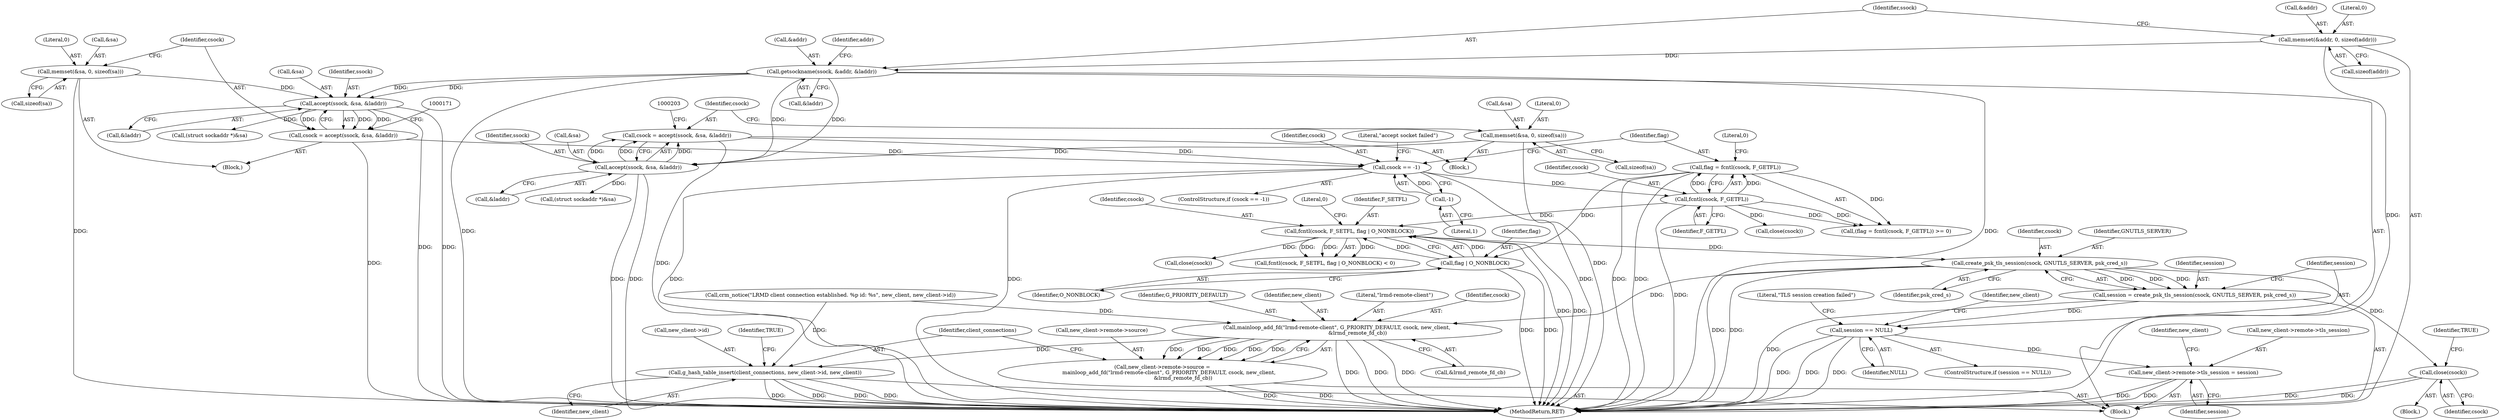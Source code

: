 digraph "0_pacemaker_5ec24a2642bd0854b884d1a9b51d12371373b410_0@API" {
"1000256" [label="(Call,create_psk_tls_session(csock, GNUTLS_SERVER, psk_cred_s))"];
"1000232" [label="(Call,fcntl(csock, F_SETFL, flag | O_NONBLOCK))"];
"1000225" [label="(Call,fcntl(csock, F_GETFL))"];
"1000212" [label="(Call,csock == -1)"];
"1000193" [label="(Call,csock = accept(ssock, &sa, &laddr))"];
"1000195" [label="(Call,accept(ssock, &sa, &laddr))"];
"1000136" [label="(Call,getsockname(ssock, &addr, &laddr))"];
"1000130" [label="(Call,memset(&addr, 0, sizeof(addr)))"];
"1000187" [label="(Call,memset(&sa, 0, sizeof(sa)))"];
"1000161" [label="(Call,csock = accept(ssock, &sa, &laddr))"];
"1000163" [label="(Call,accept(ssock, &sa, &laddr))"];
"1000155" [label="(Call,memset(&sa, 0, sizeof(sa)))"];
"1000214" [label="(Call,-1)"];
"1000235" [label="(Call,flag | O_NONBLOCK)"];
"1000223" [label="(Call,flag = fcntl(csock, F_GETFL))"];
"1000254" [label="(Call,session = create_psk_tls_session(csock, GNUTLS_SERVER, psk_cred_s))"];
"1000261" [label="(Call,session == NULL)"];
"1000290" [label="(Call,new_client->remote->tls_session = session)"];
"1000267" [label="(Call,close(csock))"];
"1000324" [label="(Call,mainloop_add_fd(\"lrmd-remote-client\", G_PRIORITY_DEFAULT, csock, new_client,\n                         &lrmd_remote_fd_cb))"];
"1000318" [label="(Call,new_client->remote->source =\n        mainloop_add_fd(\"lrmd-remote-client\", G_PRIORITY_DEFAULT, csock, new_client,\n                         &lrmd_remote_fd_cb))"];
"1000331" [label="(Call,g_hash_table_insert(client_connections, new_client->id, new_client))"];
"1000167" [label="(Call,&laddr)"];
"1000213" [label="(Identifier,csock)"];
"1000223" [label="(Call,flag = fcntl(csock, F_GETFL))"];
"1000137" [label="(Identifier,ssock)"];
"1000159" [label="(Call,sizeof(sa))"];
"1000296" [label="(Identifier,session)"];
"1000191" [label="(Call,sizeof(sa))"];
"1000156" [label="(Call,&sa)"];
"1000324" [label="(Call,mainloop_add_fd(\"lrmd-remote-client\", G_PRIORITY_DEFAULT, csock, new_client,\n                         &lrmd_remote_fd_cb))"];
"1000140" [label="(Call,&laddr)"];
"1000130" [label="(Call,memset(&addr, 0, sizeof(addr)))"];
"1000162" [label="(Identifier,csock)"];
"1000318" [label="(Call,new_client->remote->source =\n        mainloop_add_fd(\"lrmd-remote-client\", G_PRIORITY_DEFAULT, csock, new_client,\n                         &lrmd_remote_fd_cb))"];
"1000272" [label="(Identifier,new_client)"];
"1000187" [label="(Call,memset(&sa, 0, sizeof(sa)))"];
"1000196" [label="(Identifier,ssock)"];
"1000319" [label="(Call,new_client->remote->source)"];
"1000212" [label="(Call,csock == -1)"];
"1000211" [label="(ControlStructure,if (csock == -1))"];
"1000268" [label="(Identifier,csock)"];
"1000263" [label="(Identifier,NULL)"];
"1000193" [label="(Call,csock = accept(ssock, &sa, &laddr))"];
"1000199" [label="(Call,&laddr)"];
"1000226" [label="(Identifier,csock)"];
"1000131" [label="(Call,&addr)"];
"1000242" [label="(Call,close(csock))"];
"1000325" [label="(Literal,\"lrmd-remote-client\")"];
"1000194" [label="(Identifier,csock)"];
"1000163" [label="(Call,accept(ssock, &sa, &laddr))"];
"1000190" [label="(Literal,0)"];
"1000231" [label="(Call,fcntl(csock, F_SETFL, flag | O_NONBLOCK) < 0)"];
"1000134" [label="(Call,sizeof(addr))"];
"1000259" [label="(Identifier,psk_cred_s)"];
"1000339" [label="(MethodReturn,RET)"];
"1000234" [label="(Identifier,F_SETFL)"];
"1000250" [label="(Call,close(csock))"];
"1000299" [label="(Identifier,new_client)"];
"1000202" [label="(Call,(struct sockaddr *)&sa)"];
"1000225" [label="(Call,fcntl(csock, F_GETFL))"];
"1000215" [label="(Literal,1)"];
"1000236" [label="(Identifier,flag)"];
"1000148" [label="(Block,)"];
"1000232" [label="(Call,fcntl(csock, F_SETFL, flag | O_NONBLOCK))"];
"1000270" [label="(Identifier,TRUE)"];
"1000138" [label="(Call,&addr)"];
"1000266" [label="(Literal,\"TLS session creation failed\")"];
"1000267" [label="(Call,close(csock))"];
"1000261" [label="(Call,session == NULL)"];
"1000145" [label="(Identifier,addr)"];
"1000233" [label="(Identifier,csock)"];
"1000103" [label="(Block,)"];
"1000237" [label="(Identifier,O_NONBLOCK)"];
"1000262" [label="(Identifier,session)"];
"1000336" [label="(Identifier,new_client)"];
"1000257" [label="(Identifier,csock)"];
"1000136" [label="(Call,getsockname(ssock, &addr, &laddr))"];
"1000333" [label="(Call,new_client->id)"];
"1000327" [label="(Identifier,csock)"];
"1000133" [label="(Literal,0)"];
"1000238" [label="(Literal,0)"];
"1000170" [label="(Call,(struct sockaddr *)&sa)"];
"1000290" [label="(Call,new_client->remote->tls_session = session)"];
"1000164" [label="(Identifier,ssock)"];
"1000264" [label="(Block,)"];
"1000180" [label="(Block,)"];
"1000254" [label="(Call,session = create_psk_tls_session(csock, GNUTLS_SERVER, psk_cred_s))"];
"1000161" [label="(Call,csock = accept(ssock, &sa, &laddr))"];
"1000235" [label="(Call,flag | O_NONBLOCK)"];
"1000256" [label="(Call,create_psk_tls_session(csock, GNUTLS_SERVER, psk_cred_s))"];
"1000155" [label="(Call,memset(&sa, 0, sizeof(sa)))"];
"1000332" [label="(Identifier,client_connections)"];
"1000214" [label="(Call,-1)"];
"1000326" [label="(Identifier,G_PRIORITY_DEFAULT)"];
"1000224" [label="(Identifier,flag)"];
"1000255" [label="(Identifier,session)"];
"1000195" [label="(Call,accept(ssock, &sa, &laddr))"];
"1000165" [label="(Call,&sa)"];
"1000329" [label="(Call,&lrmd_remote_fd_cb)"];
"1000188" [label="(Call,&sa)"];
"1000222" [label="(Call,(flag = fcntl(csock, F_GETFL)) >= 0)"];
"1000158" [label="(Literal,0)"];
"1000328" [label="(Identifier,new_client)"];
"1000218" [label="(Literal,\"accept socket failed\")"];
"1000228" [label="(Literal,0)"];
"1000338" [label="(Identifier,TRUE)"];
"1000258" [label="(Identifier,GNUTLS_SERVER)"];
"1000331" [label="(Call,g_hash_table_insert(client_connections, new_client->id, new_client))"];
"1000291" [label="(Call,new_client->remote->tls_session)"];
"1000312" [label="(Call,crm_notice(\"LRMD client connection established. %p id: %s\", new_client, new_client->id))"];
"1000260" [label="(ControlStructure,if (session == NULL))"];
"1000197" [label="(Call,&sa)"];
"1000227" [label="(Identifier,F_GETFL)"];
"1000256" -> "1000254"  [label="AST: "];
"1000256" -> "1000259"  [label="CFG: "];
"1000257" -> "1000256"  [label="AST: "];
"1000258" -> "1000256"  [label="AST: "];
"1000259" -> "1000256"  [label="AST: "];
"1000254" -> "1000256"  [label="CFG: "];
"1000256" -> "1000339"  [label="DDG: "];
"1000256" -> "1000339"  [label="DDG: "];
"1000256" -> "1000254"  [label="DDG: "];
"1000256" -> "1000254"  [label="DDG: "];
"1000256" -> "1000254"  [label="DDG: "];
"1000232" -> "1000256"  [label="DDG: "];
"1000256" -> "1000267"  [label="DDG: "];
"1000256" -> "1000324"  [label="DDG: "];
"1000232" -> "1000231"  [label="AST: "];
"1000232" -> "1000235"  [label="CFG: "];
"1000233" -> "1000232"  [label="AST: "];
"1000234" -> "1000232"  [label="AST: "];
"1000235" -> "1000232"  [label="AST: "];
"1000238" -> "1000232"  [label="CFG: "];
"1000232" -> "1000339"  [label="DDG: "];
"1000232" -> "1000339"  [label="DDG: "];
"1000232" -> "1000231"  [label="DDG: "];
"1000232" -> "1000231"  [label="DDG: "];
"1000232" -> "1000231"  [label="DDG: "];
"1000225" -> "1000232"  [label="DDG: "];
"1000235" -> "1000232"  [label="DDG: "];
"1000235" -> "1000232"  [label="DDG: "];
"1000232" -> "1000242"  [label="DDG: "];
"1000225" -> "1000223"  [label="AST: "];
"1000225" -> "1000227"  [label="CFG: "];
"1000226" -> "1000225"  [label="AST: "];
"1000227" -> "1000225"  [label="AST: "];
"1000223" -> "1000225"  [label="CFG: "];
"1000225" -> "1000339"  [label="DDG: "];
"1000225" -> "1000222"  [label="DDG: "];
"1000225" -> "1000222"  [label="DDG: "];
"1000225" -> "1000223"  [label="DDG: "];
"1000225" -> "1000223"  [label="DDG: "];
"1000212" -> "1000225"  [label="DDG: "];
"1000225" -> "1000250"  [label="DDG: "];
"1000212" -> "1000211"  [label="AST: "];
"1000212" -> "1000214"  [label="CFG: "];
"1000213" -> "1000212"  [label="AST: "];
"1000214" -> "1000212"  [label="AST: "];
"1000218" -> "1000212"  [label="CFG: "];
"1000224" -> "1000212"  [label="CFG: "];
"1000212" -> "1000339"  [label="DDG: "];
"1000212" -> "1000339"  [label="DDG: "];
"1000212" -> "1000339"  [label="DDG: "];
"1000193" -> "1000212"  [label="DDG: "];
"1000161" -> "1000212"  [label="DDG: "];
"1000214" -> "1000212"  [label="DDG: "];
"1000193" -> "1000180"  [label="AST: "];
"1000193" -> "1000195"  [label="CFG: "];
"1000194" -> "1000193"  [label="AST: "];
"1000195" -> "1000193"  [label="AST: "];
"1000203" -> "1000193"  [label="CFG: "];
"1000193" -> "1000339"  [label="DDG: "];
"1000195" -> "1000193"  [label="DDG: "];
"1000195" -> "1000193"  [label="DDG: "];
"1000195" -> "1000193"  [label="DDG: "];
"1000195" -> "1000199"  [label="CFG: "];
"1000196" -> "1000195"  [label="AST: "];
"1000197" -> "1000195"  [label="AST: "];
"1000199" -> "1000195"  [label="AST: "];
"1000195" -> "1000339"  [label="DDG: "];
"1000195" -> "1000339"  [label="DDG: "];
"1000136" -> "1000195"  [label="DDG: "];
"1000136" -> "1000195"  [label="DDG: "];
"1000187" -> "1000195"  [label="DDG: "];
"1000195" -> "1000202"  [label="DDG: "];
"1000136" -> "1000103"  [label="AST: "];
"1000136" -> "1000140"  [label="CFG: "];
"1000137" -> "1000136"  [label="AST: "];
"1000138" -> "1000136"  [label="AST: "];
"1000140" -> "1000136"  [label="AST: "];
"1000145" -> "1000136"  [label="CFG: "];
"1000136" -> "1000339"  [label="DDG: "];
"1000136" -> "1000339"  [label="DDG: "];
"1000130" -> "1000136"  [label="DDG: "];
"1000136" -> "1000163"  [label="DDG: "];
"1000136" -> "1000163"  [label="DDG: "];
"1000130" -> "1000103"  [label="AST: "];
"1000130" -> "1000134"  [label="CFG: "];
"1000131" -> "1000130"  [label="AST: "];
"1000133" -> "1000130"  [label="AST: "];
"1000134" -> "1000130"  [label="AST: "];
"1000137" -> "1000130"  [label="CFG: "];
"1000130" -> "1000339"  [label="DDG: "];
"1000187" -> "1000180"  [label="AST: "];
"1000187" -> "1000191"  [label="CFG: "];
"1000188" -> "1000187"  [label="AST: "];
"1000190" -> "1000187"  [label="AST: "];
"1000191" -> "1000187"  [label="AST: "];
"1000194" -> "1000187"  [label="CFG: "];
"1000187" -> "1000339"  [label="DDG: "];
"1000161" -> "1000148"  [label="AST: "];
"1000161" -> "1000163"  [label="CFG: "];
"1000162" -> "1000161"  [label="AST: "];
"1000163" -> "1000161"  [label="AST: "];
"1000171" -> "1000161"  [label="CFG: "];
"1000161" -> "1000339"  [label="DDG: "];
"1000163" -> "1000161"  [label="DDG: "];
"1000163" -> "1000161"  [label="DDG: "];
"1000163" -> "1000161"  [label="DDG: "];
"1000163" -> "1000167"  [label="CFG: "];
"1000164" -> "1000163"  [label="AST: "];
"1000165" -> "1000163"  [label="AST: "];
"1000167" -> "1000163"  [label="AST: "];
"1000163" -> "1000339"  [label="DDG: "];
"1000163" -> "1000339"  [label="DDG: "];
"1000155" -> "1000163"  [label="DDG: "];
"1000163" -> "1000170"  [label="DDG: "];
"1000155" -> "1000148"  [label="AST: "];
"1000155" -> "1000159"  [label="CFG: "];
"1000156" -> "1000155"  [label="AST: "];
"1000158" -> "1000155"  [label="AST: "];
"1000159" -> "1000155"  [label="AST: "];
"1000162" -> "1000155"  [label="CFG: "];
"1000155" -> "1000339"  [label="DDG: "];
"1000214" -> "1000215"  [label="CFG: "];
"1000215" -> "1000214"  [label="AST: "];
"1000235" -> "1000237"  [label="CFG: "];
"1000236" -> "1000235"  [label="AST: "];
"1000237" -> "1000235"  [label="AST: "];
"1000235" -> "1000339"  [label="DDG: "];
"1000235" -> "1000339"  [label="DDG: "];
"1000223" -> "1000235"  [label="DDG: "];
"1000223" -> "1000222"  [label="AST: "];
"1000224" -> "1000223"  [label="AST: "];
"1000228" -> "1000223"  [label="CFG: "];
"1000223" -> "1000339"  [label="DDG: "];
"1000223" -> "1000339"  [label="DDG: "];
"1000223" -> "1000222"  [label="DDG: "];
"1000254" -> "1000103"  [label="AST: "];
"1000255" -> "1000254"  [label="AST: "];
"1000262" -> "1000254"  [label="CFG: "];
"1000254" -> "1000339"  [label="DDG: "];
"1000254" -> "1000261"  [label="DDG: "];
"1000261" -> "1000260"  [label="AST: "];
"1000261" -> "1000263"  [label="CFG: "];
"1000262" -> "1000261"  [label="AST: "];
"1000263" -> "1000261"  [label="AST: "];
"1000266" -> "1000261"  [label="CFG: "];
"1000272" -> "1000261"  [label="CFG: "];
"1000261" -> "1000339"  [label="DDG: "];
"1000261" -> "1000339"  [label="DDG: "];
"1000261" -> "1000339"  [label="DDG: "];
"1000261" -> "1000290"  [label="DDG: "];
"1000290" -> "1000103"  [label="AST: "];
"1000290" -> "1000296"  [label="CFG: "];
"1000291" -> "1000290"  [label="AST: "];
"1000296" -> "1000290"  [label="AST: "];
"1000299" -> "1000290"  [label="CFG: "];
"1000290" -> "1000339"  [label="DDG: "];
"1000290" -> "1000339"  [label="DDG: "];
"1000267" -> "1000264"  [label="AST: "];
"1000267" -> "1000268"  [label="CFG: "];
"1000268" -> "1000267"  [label="AST: "];
"1000270" -> "1000267"  [label="CFG: "];
"1000267" -> "1000339"  [label="DDG: "];
"1000267" -> "1000339"  [label="DDG: "];
"1000324" -> "1000318"  [label="AST: "];
"1000324" -> "1000329"  [label="CFG: "];
"1000325" -> "1000324"  [label="AST: "];
"1000326" -> "1000324"  [label="AST: "];
"1000327" -> "1000324"  [label="AST: "];
"1000328" -> "1000324"  [label="AST: "];
"1000329" -> "1000324"  [label="AST: "];
"1000318" -> "1000324"  [label="CFG: "];
"1000324" -> "1000339"  [label="DDG: "];
"1000324" -> "1000339"  [label="DDG: "];
"1000324" -> "1000339"  [label="DDG: "];
"1000324" -> "1000318"  [label="DDG: "];
"1000324" -> "1000318"  [label="DDG: "];
"1000324" -> "1000318"  [label="DDG: "];
"1000324" -> "1000318"  [label="DDG: "];
"1000324" -> "1000318"  [label="DDG: "];
"1000312" -> "1000324"  [label="DDG: "];
"1000324" -> "1000331"  [label="DDG: "];
"1000318" -> "1000103"  [label="AST: "];
"1000319" -> "1000318"  [label="AST: "];
"1000332" -> "1000318"  [label="CFG: "];
"1000318" -> "1000339"  [label="DDG: "];
"1000318" -> "1000339"  [label="DDG: "];
"1000331" -> "1000103"  [label="AST: "];
"1000331" -> "1000336"  [label="CFG: "];
"1000332" -> "1000331"  [label="AST: "];
"1000333" -> "1000331"  [label="AST: "];
"1000336" -> "1000331"  [label="AST: "];
"1000338" -> "1000331"  [label="CFG: "];
"1000331" -> "1000339"  [label="DDG: "];
"1000331" -> "1000339"  [label="DDG: "];
"1000331" -> "1000339"  [label="DDG: "];
"1000331" -> "1000339"  [label="DDG: "];
"1000312" -> "1000331"  [label="DDG: "];
}
